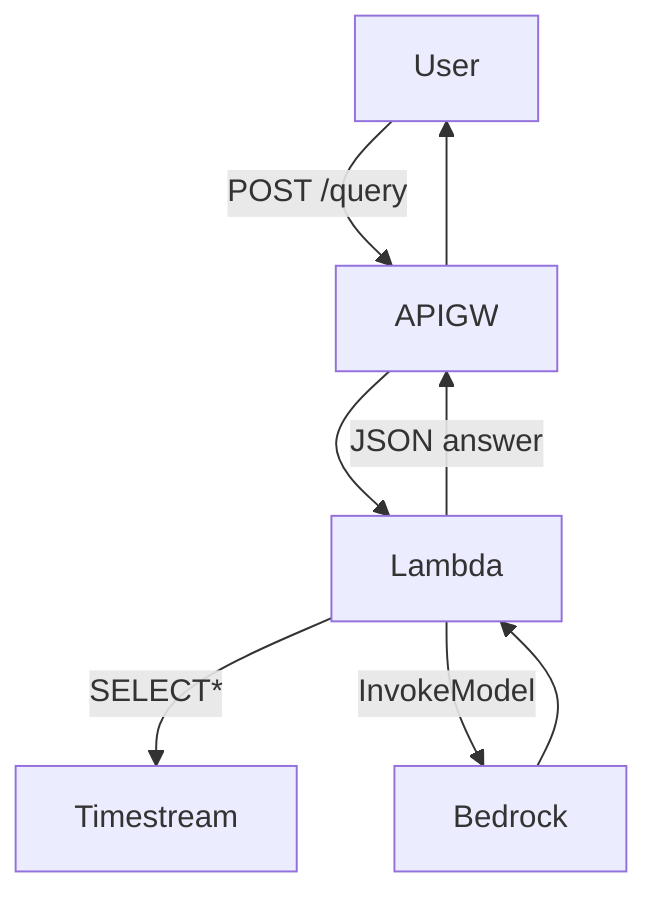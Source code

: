 graph TD
    User -->|POST /query| APIGW
    APIGW --> Lambda
    Lambda -->|SELECT*| Timestream
    Lambda -->|InvokeModel| Bedrock
    Bedrock --> Lambda
    Lambda -->|JSON answer| APIGW
    APIGW --> User